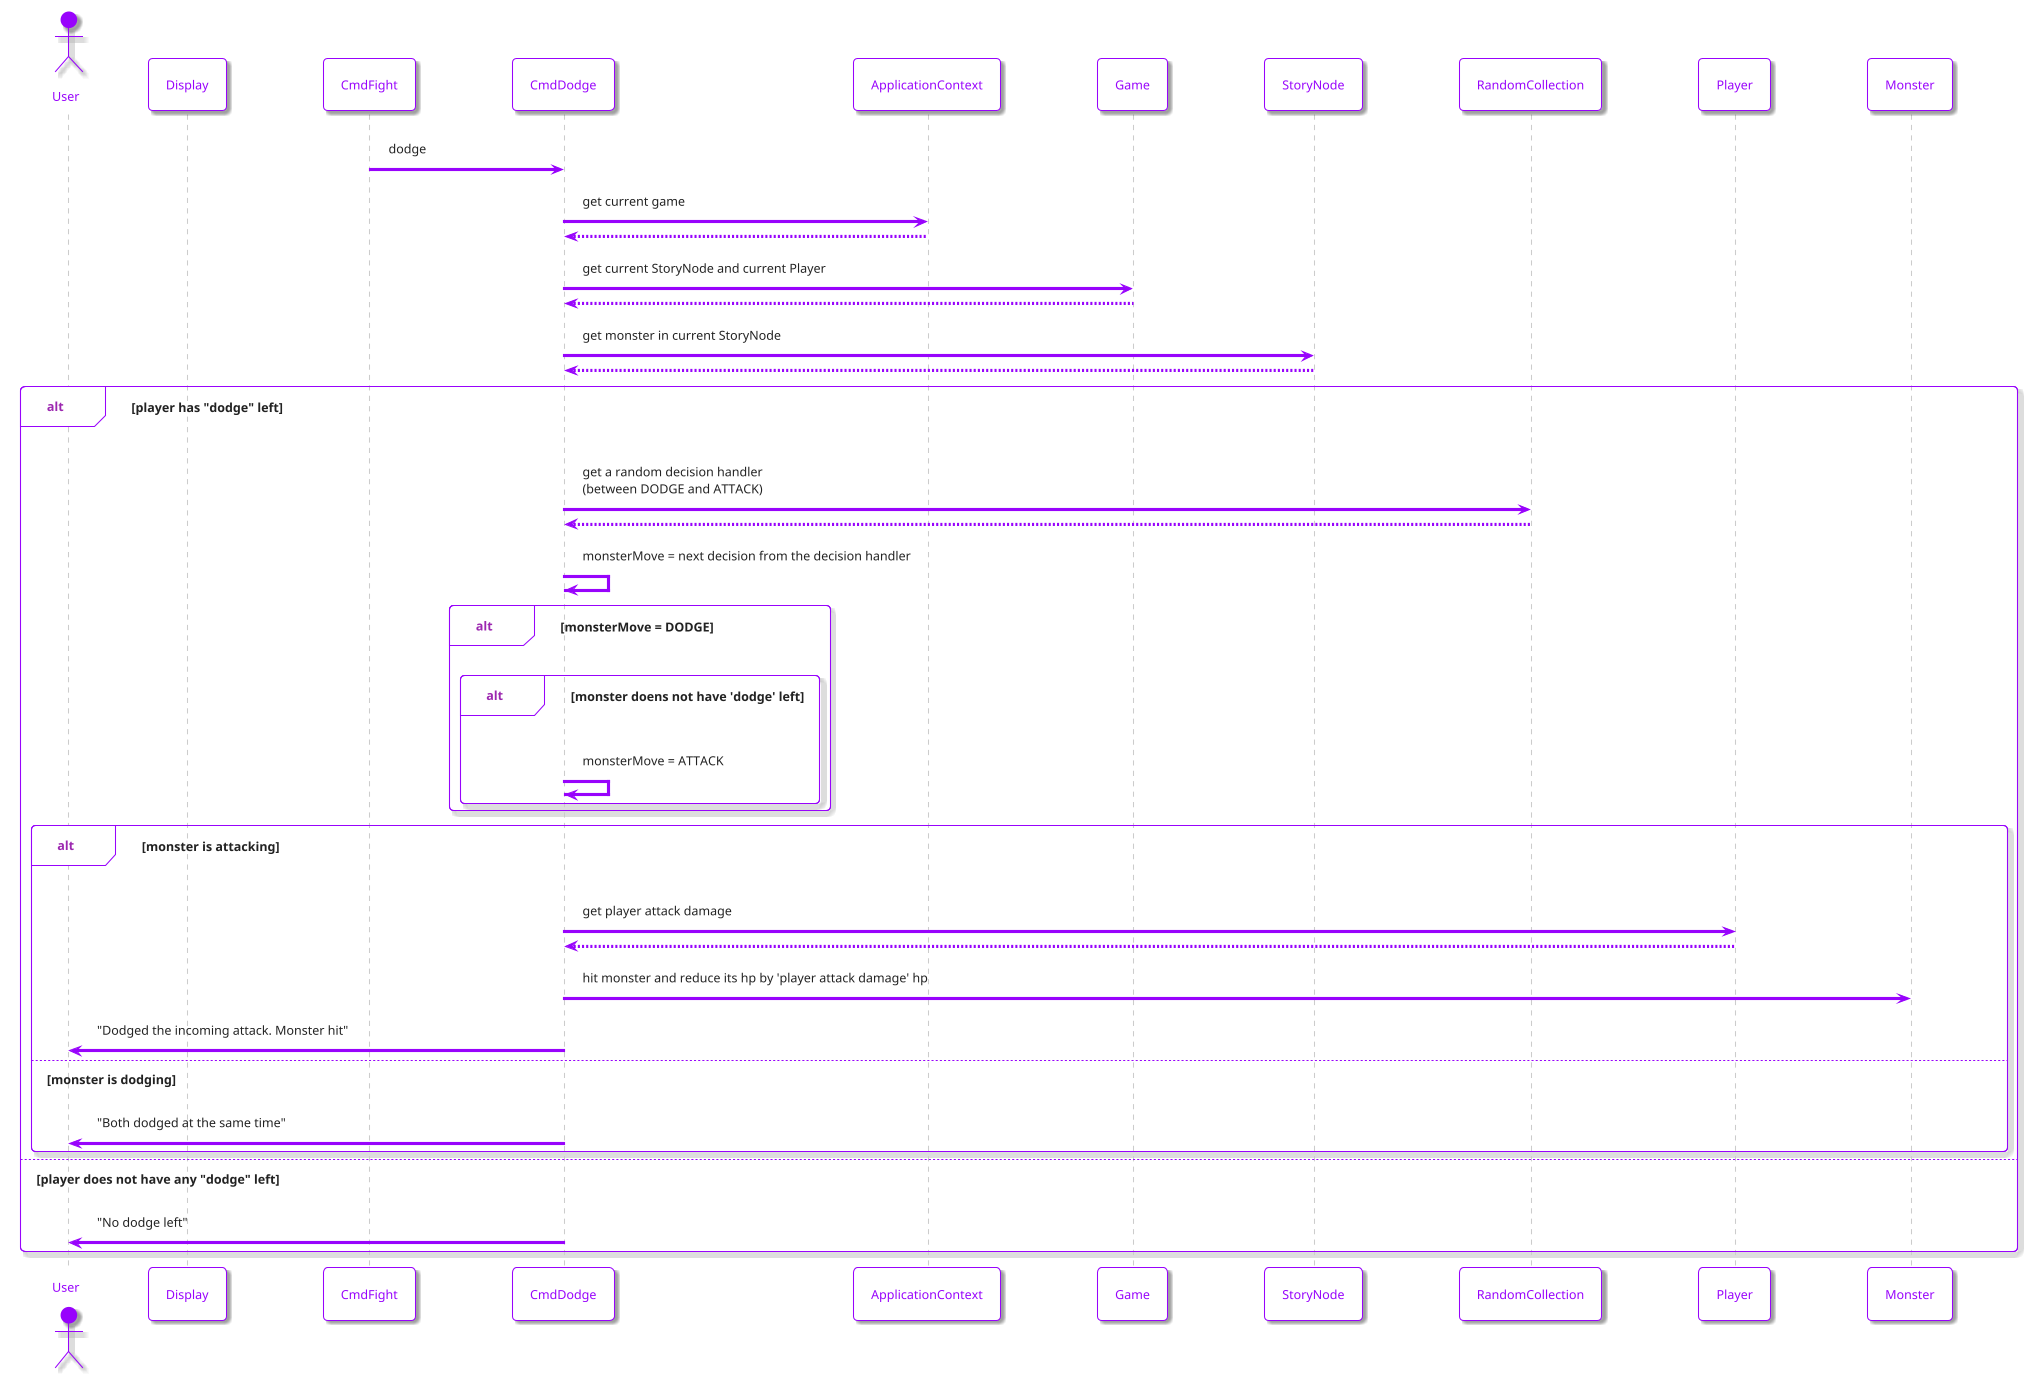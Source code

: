 @startuml
!theme materia-outline

skinparam ArrowColor #9803fc
skinparam BackgroundColor #FFFFFF
skinparam ArrowColor #9803fc
skinparam ActorBorderColor #9803fc
skinparam ActorFontColor #9803fc
skinparam ActorBackgroundColor #9803fc
skinparam ParticipantFontColor #9803fc
skinparam ParticipantBorderColor #9803fc
skinparam ParticipantBackgroundColor #FFFFFF
skinparam {
 SequenceGroupBorderColor #9803fc
}


actor User
participant Display
participant CmdFight
participant CmdDodge
participant ApplicationContext
participant Game
participant StoryNode
participant RandomCollection
participant Player
participant Monster




CmdFight -> CmdDodge: dodge
CmdDodge -> ApplicationContext: get current game
ApplicationContext --> CmdDodge
CmdDodge -> Game: get current StoryNode and current Player
Game --> CmdDodge
CmdDodge -> StoryNode: get monster in current StoryNode
StoryNode --> CmdDodge

alt player has "dodge" left
  CmdDodge -> RandomCollection: get a random decision handler \n(between DODGE and ATTACK)
  RandomCollection --> CmdDodge
  CmdDodge -> CmdDodge: monsterMove = next decision from the decision handler
  alt monsterMove = DODGE
    alt monster doens not have 'dodge' left
      CmdDodge -> CmdDodge : monsterMove = ATTACK
    end
  end 
  alt monster is attacking
    CmdDodge -> Player: get player attack damage
    Player --> CmdDodge
    CmdDodge -> Monster: hit monster and reduce its hp by 'player attack damage' hp
    CmdDodge -> User: "Dodged the incoming attack. Monster hit"
  else monster is dodging
    CmdDodge -> User: "Both dodged at the same time"
    end
else player does not have any "dodge" left
  CmdDodge -> User: "No dodge left"
end
@enduml